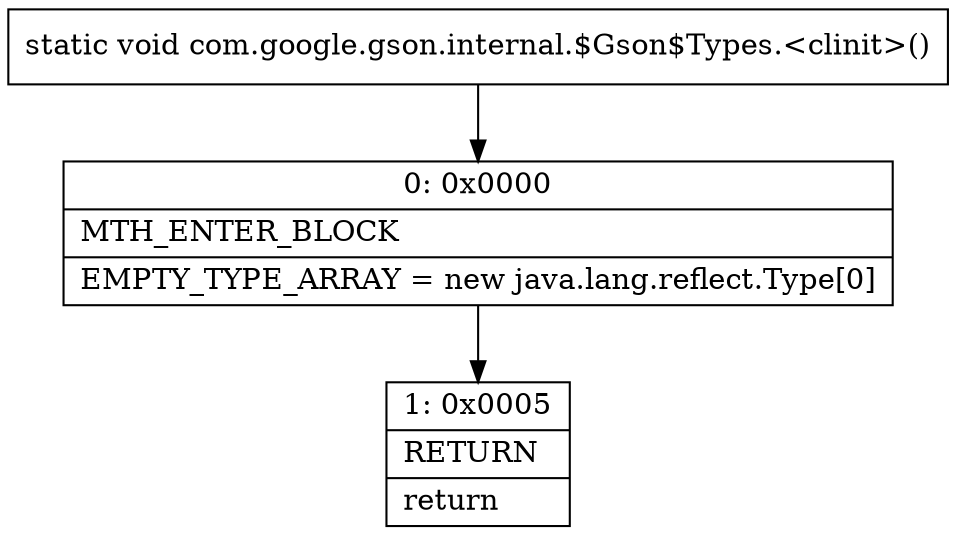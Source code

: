 digraph "CFG forcom.google.gson.internal.$Gson$Types.\<clinit\>()V" {
Node_0 [shape=record,label="{0\:\ 0x0000|MTH_ENTER_BLOCK\l|EMPTY_TYPE_ARRAY = new java.lang.reflect.Type[0]\l}"];
Node_1 [shape=record,label="{1\:\ 0x0005|RETURN\l|return\l}"];
MethodNode[shape=record,label="{static void com.google.gson.internal.$Gson$Types.\<clinit\>() }"];
MethodNode -> Node_0;
Node_0 -> Node_1;
}

